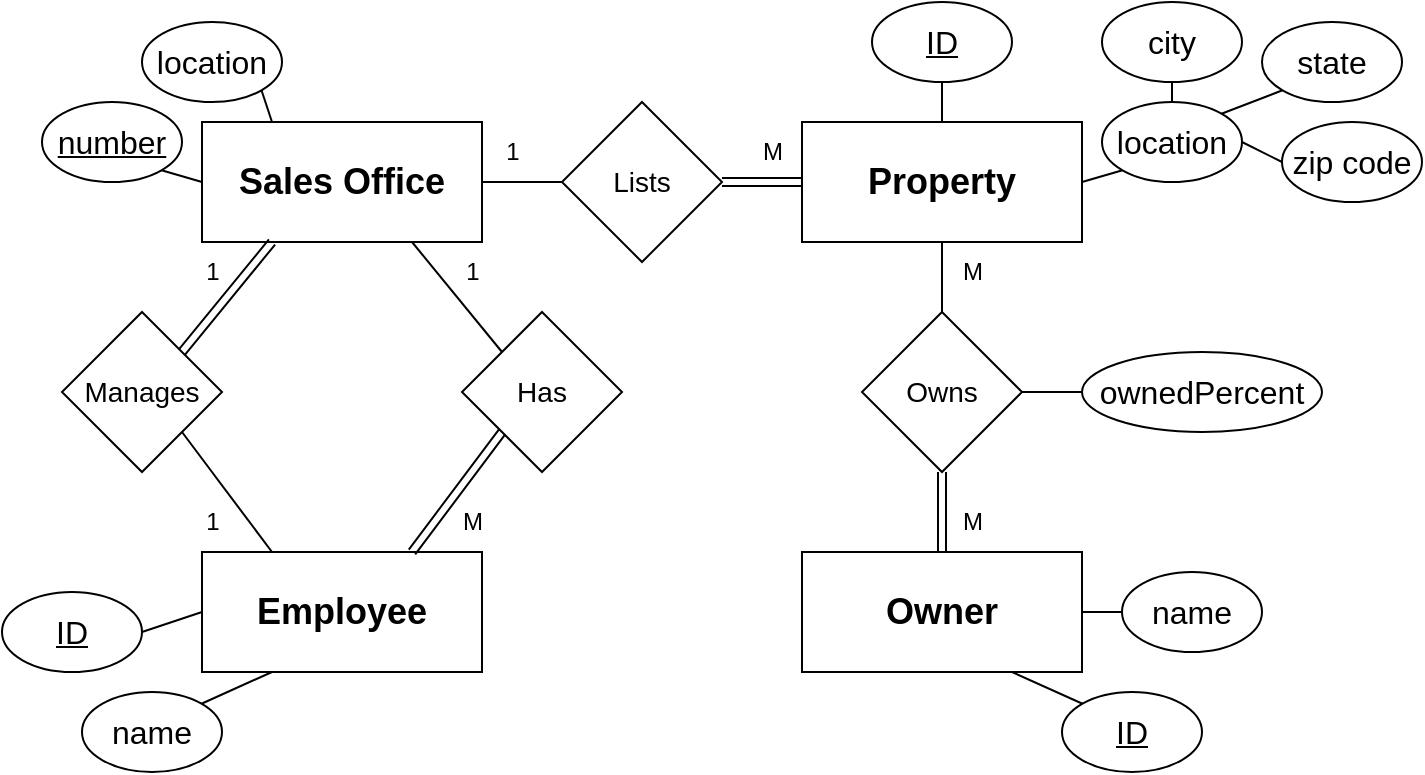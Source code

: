 <mxfile version="24.8.4">
  <diagram name="Page-1" id="DO23zBgz3vQ29dyJ9iOl">
    <mxGraphModel dx="1290" dy="558" grid="1" gridSize="10" guides="1" tooltips="1" connect="1" arrows="1" fold="1" page="1" pageScale="1" pageWidth="850" pageHeight="1100" math="0" shadow="0">
      <root>
        <mxCell id="0" />
        <mxCell id="1" parent="0" />
        <mxCell id="SrC9KdhHchY9Fs5SF61T-1" value="Sales Office" style="rounded=0;whiteSpace=wrap;html=1;fontSize=18;fontStyle=1" parent="1" vertex="1">
          <mxGeometry x="230" y="145" width="140" height="60" as="geometry" />
        </mxCell>
        <mxCell id="SrC9KdhHchY9Fs5SF61T-2" value="ID" style="ellipse;whiteSpace=wrap;html=1;fontSize=16;fontStyle=4" parent="1" vertex="1">
          <mxGeometry x="565" y="85" width="70" height="40" as="geometry" />
        </mxCell>
        <mxCell id="SrC9KdhHchY9Fs5SF61T-3" value="number" style="ellipse;whiteSpace=wrap;html=1;fontSize=16;fontStyle=4" parent="1" vertex="1">
          <mxGeometry x="150" y="135" width="70" height="40" as="geometry" />
        </mxCell>
        <mxCell id="SrC9KdhHchY9Fs5SF61T-4" value="Employee" style="rounded=0;whiteSpace=wrap;html=1;fontSize=18;fontStyle=1" parent="1" vertex="1">
          <mxGeometry x="230" y="360" width="140" height="60" as="geometry" />
        </mxCell>
        <mxCell id="SrC9KdhHchY9Fs5SF61T-5" value="Property" style="rounded=0;whiteSpace=wrap;html=1;fontSize=18;fontStyle=1" parent="1" vertex="1">
          <mxGeometry x="530" y="145" width="140" height="60" as="geometry" />
        </mxCell>
        <mxCell id="SrC9KdhHchY9Fs5SF61T-6" value="Owner" style="rounded=0;whiteSpace=wrap;html=1;fontSize=18;fontStyle=1" parent="1" vertex="1">
          <mxGeometry x="530" y="360" width="140" height="60" as="geometry" />
        </mxCell>
        <mxCell id="SrC9KdhHchY9Fs5SF61T-7" value="ID" style="ellipse;whiteSpace=wrap;html=1;fontSize=16;fontStyle=4" parent="1" vertex="1">
          <mxGeometry x="130" y="380" width="70" height="40" as="geometry" />
        </mxCell>
        <mxCell id="SrC9KdhHchY9Fs5SF61T-8" value="name" style="ellipse;whiteSpace=wrap;html=1;fontSize=16;fontStyle=0" parent="1" vertex="1">
          <mxGeometry x="170" y="430" width="70" height="40" as="geometry" />
        </mxCell>
        <mxCell id="SrC9KdhHchY9Fs5SF61T-10" value="location" style="ellipse;whiteSpace=wrap;html=1;fontSize=16;fontStyle=0" parent="1" vertex="1">
          <mxGeometry x="200" y="95" width="70" height="40" as="geometry" />
        </mxCell>
        <mxCell id="SrC9KdhHchY9Fs5SF61T-11" value="location" style="ellipse;whiteSpace=wrap;html=1;fontSize=16;fontStyle=0" parent="1" vertex="1">
          <mxGeometry x="680" y="135" width="70" height="40" as="geometry" />
        </mxCell>
        <mxCell id="SrC9KdhHchY9Fs5SF61T-12" value="state" style="ellipse;whiteSpace=wrap;html=1;fontSize=16;fontStyle=0" parent="1" vertex="1">
          <mxGeometry x="760" y="95" width="70" height="40" as="geometry" />
        </mxCell>
        <mxCell id="SrC9KdhHchY9Fs5SF61T-13" value="city" style="ellipse;whiteSpace=wrap;html=1;fontSize=16;fontStyle=0" parent="1" vertex="1">
          <mxGeometry x="680" y="85" width="70" height="40" as="geometry" />
        </mxCell>
        <mxCell id="SrC9KdhHchY9Fs5SF61T-14" value="zip code" style="ellipse;whiteSpace=wrap;html=1;fontSize=16;fontStyle=0" parent="1" vertex="1">
          <mxGeometry x="770" y="145" width="70" height="40" as="geometry" />
        </mxCell>
        <mxCell id="SrC9KdhHchY9Fs5SF61T-16" value="ID" style="ellipse;whiteSpace=wrap;html=1;fontSize=16;fontStyle=4" parent="1" vertex="1">
          <mxGeometry x="660" y="430" width="70" height="40" as="geometry" />
        </mxCell>
        <mxCell id="SrC9KdhHchY9Fs5SF61T-18" style="edgeStyle=orthogonalEdgeStyle;rounded=0;orthogonalLoop=1;jettySize=auto;html=1;entryX=1;entryY=0.5;entryDx=0;entryDy=0;endArrow=none;endFill=0;" parent="1" source="SrC9KdhHchY9Fs5SF61T-17" target="SrC9KdhHchY9Fs5SF61T-6" edge="1">
          <mxGeometry relative="1" as="geometry" />
        </mxCell>
        <mxCell id="SrC9KdhHchY9Fs5SF61T-17" value="name" style="ellipse;whiteSpace=wrap;html=1;fontSize=16;fontStyle=0" parent="1" vertex="1">
          <mxGeometry x="690" y="370" width="70" height="40" as="geometry" />
        </mxCell>
        <mxCell id="SrC9KdhHchY9Fs5SF61T-19" value="" style="endArrow=none;html=1;rounded=0;exitX=0;exitY=0;exitDx=0;exitDy=0;entryX=0.75;entryY=1;entryDx=0;entryDy=0;" parent="1" source="SrC9KdhHchY9Fs5SF61T-16" target="SrC9KdhHchY9Fs5SF61T-6" edge="1">
          <mxGeometry width="50" height="50" relative="1" as="geometry">
            <mxPoint x="600" y="450" as="sourcePoint" />
            <mxPoint x="650" y="400" as="targetPoint" />
          </mxGeometry>
        </mxCell>
        <mxCell id="SrC9KdhHchY9Fs5SF61T-20" value="" style="endArrow=none;html=1;rounded=0;exitX=0.5;exitY=0;exitDx=0;exitDy=0;entryX=0.5;entryY=1;entryDx=0;entryDy=0;" parent="1" source="SrC9KdhHchY9Fs5SF61T-5" target="SrC9KdhHchY9Fs5SF61T-2" edge="1">
          <mxGeometry width="50" height="50" relative="1" as="geometry">
            <mxPoint x="650" y="165" as="sourcePoint" />
            <mxPoint x="700" y="115" as="targetPoint" />
          </mxGeometry>
        </mxCell>
        <mxCell id="SrC9KdhHchY9Fs5SF61T-21" value="" style="endArrow=none;html=1;rounded=0;exitX=0.5;exitY=0;exitDx=0;exitDy=0;entryX=0.5;entryY=1;entryDx=0;entryDy=0;" parent="1" source="SrC9KdhHchY9Fs5SF61T-11" target="SrC9KdhHchY9Fs5SF61T-13" edge="1">
          <mxGeometry width="50" height="50" relative="1" as="geometry">
            <mxPoint x="610" y="155" as="sourcePoint" />
            <mxPoint x="610" y="135" as="targetPoint" />
          </mxGeometry>
        </mxCell>
        <mxCell id="SrC9KdhHchY9Fs5SF61T-22" value="" style="endArrow=none;html=1;rounded=0;exitX=1;exitY=0.5;exitDx=0;exitDy=0;entryX=0;entryY=1;entryDx=0;entryDy=0;" parent="1" source="SrC9KdhHchY9Fs5SF61T-5" target="SrC9KdhHchY9Fs5SF61T-11" edge="1">
          <mxGeometry width="50" height="50" relative="1" as="geometry">
            <mxPoint x="620" y="165" as="sourcePoint" />
            <mxPoint x="620" y="145" as="targetPoint" />
          </mxGeometry>
        </mxCell>
        <mxCell id="SrC9KdhHchY9Fs5SF61T-23" value="" style="endArrow=none;html=1;rounded=0;exitX=1;exitY=0;exitDx=0;exitDy=0;entryX=0;entryY=1;entryDx=0;entryDy=0;" parent="1" source="SrC9KdhHchY9Fs5SF61T-11" target="SrC9KdhHchY9Fs5SF61T-12" edge="1">
          <mxGeometry width="50" height="50" relative="1" as="geometry">
            <mxPoint x="680" y="185" as="sourcePoint" />
            <mxPoint x="700" y="179" as="targetPoint" />
          </mxGeometry>
        </mxCell>
        <mxCell id="SrC9KdhHchY9Fs5SF61T-24" value="" style="endArrow=none;html=1;rounded=0;exitX=1;exitY=0.5;exitDx=0;exitDy=0;entryX=0;entryY=0.5;entryDx=0;entryDy=0;" parent="1" source="SrC9KdhHchY9Fs5SF61T-11" target="SrC9KdhHchY9Fs5SF61T-14" edge="1">
          <mxGeometry width="50" height="50" relative="1" as="geometry">
            <mxPoint x="750" y="151" as="sourcePoint" />
            <mxPoint x="780" y="139" as="targetPoint" />
          </mxGeometry>
        </mxCell>
        <mxCell id="SrC9KdhHchY9Fs5SF61T-25" value="" style="endArrow=none;html=1;rounded=0;exitX=0;exitY=0.5;exitDx=0;exitDy=0;entryX=1;entryY=1;entryDx=0;entryDy=0;" parent="1" source="SrC9KdhHchY9Fs5SF61T-1" target="SrC9KdhHchY9Fs5SF61T-3" edge="1">
          <mxGeometry width="50" height="50" relative="1" as="geometry">
            <mxPoint x="230" y="185" as="sourcePoint" />
            <mxPoint x="280" y="135" as="targetPoint" />
          </mxGeometry>
        </mxCell>
        <mxCell id="SrC9KdhHchY9Fs5SF61T-26" value="" style="endArrow=none;html=1;rounded=0;exitX=0.25;exitY=0;exitDx=0;exitDy=0;entryX=1;entryY=1;entryDx=0;entryDy=0;" parent="1" source="SrC9KdhHchY9Fs5SF61T-1" target="SrC9KdhHchY9Fs5SF61T-10" edge="1">
          <mxGeometry width="50" height="50" relative="1" as="geometry">
            <mxPoint x="230" y="185" as="sourcePoint" />
            <mxPoint x="280" y="135" as="targetPoint" />
          </mxGeometry>
        </mxCell>
        <mxCell id="SrC9KdhHchY9Fs5SF61T-27" value="" style="endArrow=none;html=1;rounded=0;exitX=0;exitY=0.5;exitDx=0;exitDy=0;entryX=1;entryY=0.5;entryDx=0;entryDy=0;" parent="1" source="SrC9KdhHchY9Fs5SF61T-4" target="SrC9KdhHchY9Fs5SF61T-7" edge="1">
          <mxGeometry width="50" height="50" relative="1" as="geometry">
            <mxPoint x="240" y="450" as="sourcePoint" />
            <mxPoint x="290" y="400" as="targetPoint" />
          </mxGeometry>
        </mxCell>
        <mxCell id="SrC9KdhHchY9Fs5SF61T-28" value="" style="endArrow=none;html=1;rounded=0;exitX=1;exitY=0;exitDx=0;exitDy=0;entryX=0.25;entryY=1;entryDx=0;entryDy=0;" parent="1" source="SrC9KdhHchY9Fs5SF61T-8" target="SrC9KdhHchY9Fs5SF61T-4" edge="1">
          <mxGeometry width="50" height="50" relative="1" as="geometry">
            <mxPoint x="240" y="450" as="sourcePoint" />
            <mxPoint x="290" y="400" as="targetPoint" />
          </mxGeometry>
        </mxCell>
        <mxCell id="SrC9KdhHchY9Fs5SF61T-29" value="Manages" style="rhombus;whiteSpace=wrap;html=1;strokeWidth=1;fontSize=14;fontStyle=0" parent="1" vertex="1">
          <mxGeometry x="160" y="240" width="80" height="80" as="geometry" />
        </mxCell>
        <mxCell id="SrC9KdhHchY9Fs5SF61T-30" value="" style="endArrow=none;html=1;rounded=0;exitX=1;exitY=1;exitDx=0;exitDy=0;entryX=0.25;entryY=0;entryDx=0;entryDy=0;" parent="1" source="SrC9KdhHchY9Fs5SF61T-29" target="SrC9KdhHchY9Fs5SF61T-4" edge="1">
          <mxGeometry width="50" height="50" relative="1" as="geometry">
            <mxPoint x="440" y="290" as="sourcePoint" />
            <mxPoint x="490" y="240" as="targetPoint" />
          </mxGeometry>
        </mxCell>
        <mxCell id="SrC9KdhHchY9Fs5SF61T-31" value="" style="endArrow=none;html=1;rounded=0;exitX=1;exitY=0;exitDx=0;exitDy=0;entryX=0.25;entryY=1;entryDx=0;entryDy=0;shape=link;" parent="1" source="SrC9KdhHchY9Fs5SF61T-29" target="SrC9KdhHchY9Fs5SF61T-1" edge="1">
          <mxGeometry width="50" height="50" relative="1" as="geometry">
            <mxPoint x="300" y="340" as="sourcePoint" />
            <mxPoint x="300" y="370" as="targetPoint" />
          </mxGeometry>
        </mxCell>
        <mxCell id="SrC9KdhHchY9Fs5SF61T-32" value="Has" style="rhombus;whiteSpace=wrap;html=1;strokeWidth=1;fontSize=14;fontStyle=0" parent="1" vertex="1">
          <mxGeometry x="360" y="240" width="80" height="80" as="geometry" />
        </mxCell>
        <mxCell id="SrC9KdhHchY9Fs5SF61T-33" value="" style="endArrow=none;html=1;rounded=0;exitX=0;exitY=1;exitDx=0;exitDy=0;entryX=0.75;entryY=0;entryDx=0;entryDy=0;shape=link;" parent="1" source="SrC9KdhHchY9Fs5SF61T-32" target="SrC9KdhHchY9Fs5SF61T-4" edge="1">
          <mxGeometry width="50" height="50" relative="1" as="geometry">
            <mxPoint x="240" y="330" as="sourcePoint" />
            <mxPoint x="275" y="370" as="targetPoint" />
          </mxGeometry>
        </mxCell>
        <mxCell id="SrC9KdhHchY9Fs5SF61T-34" value="" style="endArrow=none;html=1;rounded=0;exitX=0;exitY=0;exitDx=0;exitDy=0;entryX=0.75;entryY=1;entryDx=0;entryDy=0;" parent="1" source="SrC9KdhHchY9Fs5SF61T-32" target="SrC9KdhHchY9Fs5SF61T-1" edge="1">
          <mxGeometry width="50" height="50" relative="1" as="geometry">
            <mxPoint x="380" y="330" as="sourcePoint" />
            <mxPoint x="345" y="370" as="targetPoint" />
          </mxGeometry>
        </mxCell>
        <mxCell id="SrC9KdhHchY9Fs5SF61T-35" value="Lists" style="rhombus;whiteSpace=wrap;html=1;strokeWidth=1;fontSize=14;fontStyle=0" parent="1" vertex="1">
          <mxGeometry x="410" y="135" width="80" height="80" as="geometry" />
        </mxCell>
        <mxCell id="SrC9KdhHchY9Fs5SF61T-37" value="" style="endArrow=none;html=1;rounded=0;exitX=0;exitY=0.5;exitDx=0;exitDy=0;entryX=1;entryY=0.5;entryDx=0;entryDy=0;" parent="1" source="SrC9KdhHchY9Fs5SF61T-35" target="SrC9KdhHchY9Fs5SF61T-1" edge="1">
          <mxGeometry width="50" height="50" relative="1" as="geometry">
            <mxPoint x="390" y="270" as="sourcePoint" />
            <mxPoint x="345" y="215" as="targetPoint" />
          </mxGeometry>
        </mxCell>
        <mxCell id="SrC9KdhHchY9Fs5SF61T-38" value="" style="endArrow=none;html=1;rounded=0;exitX=0;exitY=0.5;exitDx=0;exitDy=0;entryX=1;entryY=0.5;entryDx=0;entryDy=0;shape=link;" parent="1" source="SrC9KdhHchY9Fs5SF61T-5" target="SrC9KdhHchY9Fs5SF61T-35" edge="1">
          <mxGeometry width="50" height="50" relative="1" as="geometry">
            <mxPoint x="420" y="185" as="sourcePoint" />
            <mxPoint x="380" y="185" as="targetPoint" />
          </mxGeometry>
        </mxCell>
        <mxCell id="SrC9KdhHchY9Fs5SF61T-39" value="" style="endArrow=none;html=1;rounded=0;entryX=0.5;entryY=1;entryDx=0;entryDy=0;exitX=0.5;exitY=0;exitDx=0;exitDy=0;" parent="1" source="SrC9KdhHchY9Fs5SF61T-40" target="SrC9KdhHchY9Fs5SF61T-5" edge="1">
          <mxGeometry width="50" height="50" relative="1" as="geometry">
            <mxPoint x="600" y="260" as="sourcePoint" />
            <mxPoint x="500" y="185" as="targetPoint" />
          </mxGeometry>
        </mxCell>
        <mxCell id="SrC9KdhHchY9Fs5SF61T-40" value="Owns" style="rhombus;whiteSpace=wrap;html=1;strokeWidth=1;fontSize=14;fontStyle=0" parent="1" vertex="1">
          <mxGeometry x="560" y="240" width="80" height="80" as="geometry" />
        </mxCell>
        <mxCell id="SrC9KdhHchY9Fs5SF61T-42" value="" style="endArrow=none;html=1;rounded=0;entryX=0.5;entryY=0;entryDx=0;entryDy=0;exitX=0.5;exitY=1;exitDx=0;exitDy=0;shape=link;" parent="1" source="SrC9KdhHchY9Fs5SF61T-40" target="SrC9KdhHchY9Fs5SF61T-6" edge="1">
          <mxGeometry width="50" height="50" relative="1" as="geometry">
            <mxPoint x="610" y="250" as="sourcePoint" />
            <mxPoint x="610" y="215" as="targetPoint" />
          </mxGeometry>
        </mxCell>
        <mxCell id="SrC9KdhHchY9Fs5SF61T-43" value="ownedPercent" style="ellipse;whiteSpace=wrap;html=1;fontSize=16;fontStyle=0" parent="1" vertex="1">
          <mxGeometry x="670" y="260" width="120" height="40" as="geometry" />
        </mxCell>
        <mxCell id="SrC9KdhHchY9Fs5SF61T-44" value="" style="endArrow=none;html=1;rounded=0;entryX=0;entryY=0.5;entryDx=0;entryDy=0;exitX=1;exitY=0.5;exitDx=0;exitDy=0;" parent="1" source="SrC9KdhHchY9Fs5SF61T-40" target="SrC9KdhHchY9Fs5SF61T-43" edge="1">
          <mxGeometry width="50" height="50" relative="1" as="geometry">
            <mxPoint x="610" y="330" as="sourcePoint" />
            <mxPoint x="610" y="370" as="targetPoint" />
          </mxGeometry>
        </mxCell>
        <mxCell id="SrC9KdhHchY9Fs5SF61T-45" value="M" style="text;html=1;align=center;verticalAlign=middle;resizable=0;points=[];autosize=1;strokeColor=none;fillColor=none;" parent="1" vertex="1">
          <mxGeometry x="350" y="330" width="30" height="30" as="geometry" />
        </mxCell>
        <mxCell id="SrC9KdhHchY9Fs5SF61T-46" value="1" style="text;html=1;align=center;verticalAlign=middle;resizable=0;points=[];autosize=1;strokeColor=none;fillColor=none;rotation=0;" parent="1" vertex="1">
          <mxGeometry x="350" y="205" width="30" height="30" as="geometry" />
        </mxCell>
        <mxCell id="SrC9KdhHchY9Fs5SF61T-47" value="1" style="text;html=1;align=center;verticalAlign=middle;resizable=0;points=[];autosize=1;strokeColor=none;fillColor=none;" parent="1" vertex="1">
          <mxGeometry x="220" y="205" width="30" height="30" as="geometry" />
        </mxCell>
        <mxCell id="SrC9KdhHchY9Fs5SF61T-48" value="1" style="text;html=1;align=center;verticalAlign=middle;resizable=0;points=[];autosize=1;strokeColor=none;fillColor=none;" parent="1" vertex="1">
          <mxGeometry x="220" y="330" width="30" height="30" as="geometry" />
        </mxCell>
        <mxCell id="SrC9KdhHchY9Fs5SF61T-49" value="M" style="text;html=1;align=center;verticalAlign=middle;resizable=0;points=[];autosize=1;strokeColor=none;fillColor=none;" parent="1" vertex="1">
          <mxGeometry x="500" y="145" width="30" height="30" as="geometry" />
        </mxCell>
        <mxCell id="SrC9KdhHchY9Fs5SF61T-50" value="1" style="text;html=1;align=center;verticalAlign=middle;resizable=0;points=[];autosize=1;strokeColor=none;fillColor=none;" parent="1" vertex="1">
          <mxGeometry x="370" y="145" width="30" height="30" as="geometry" />
        </mxCell>
        <mxCell id="SrC9KdhHchY9Fs5SF61T-51" value="M" style="text;html=1;align=center;verticalAlign=middle;resizable=0;points=[];autosize=1;strokeColor=none;fillColor=none;" parent="1" vertex="1">
          <mxGeometry x="600" y="205" width="30" height="30" as="geometry" />
        </mxCell>
        <mxCell id="SrC9KdhHchY9Fs5SF61T-52" value="M" style="text;html=1;align=center;verticalAlign=middle;resizable=0;points=[];autosize=1;strokeColor=none;fillColor=none;" parent="1" vertex="1">
          <mxGeometry x="600" y="330" width="30" height="30" as="geometry" />
        </mxCell>
      </root>
    </mxGraphModel>
  </diagram>
</mxfile>
